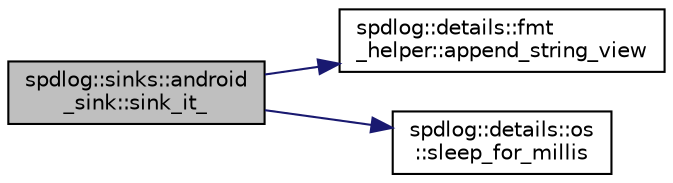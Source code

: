 digraph "spdlog::sinks::android_sink::sink_it_"
{
  edge [fontname="Helvetica",fontsize="10",labelfontname="Helvetica",labelfontsize="10"];
  node [fontname="Helvetica",fontsize="10",shape=record];
  rankdir="LR";
  Node1 [label="spdlog::sinks::android\l_sink::sink_it_",height=0.2,width=0.4,color="black", fillcolor="grey75", style="filled" fontcolor="black"];
  Node1 -> Node2 [color="midnightblue",fontsize="10",style="solid",fontname="Helvetica"];
  Node2 [label="spdlog::details::fmt\l_helper::append_string_view",height=0.2,width=0.4,color="black", fillcolor="white", style="filled",URL="$namespacespdlog_1_1details_1_1fmt__helper.html#a603f4d0d8853a61610a0042d5d62fe94"];
  Node1 -> Node3 [color="midnightblue",fontsize="10",style="solid",fontname="Helvetica"];
  Node3 [label="spdlog::details::os\l::sleep_for_millis",height=0.2,width=0.4,color="black", fillcolor="white", style="filled",URL="$namespacespdlog_1_1details_1_1os.html#a49ccbc872aa679db9d1187a48897804e"];
}
